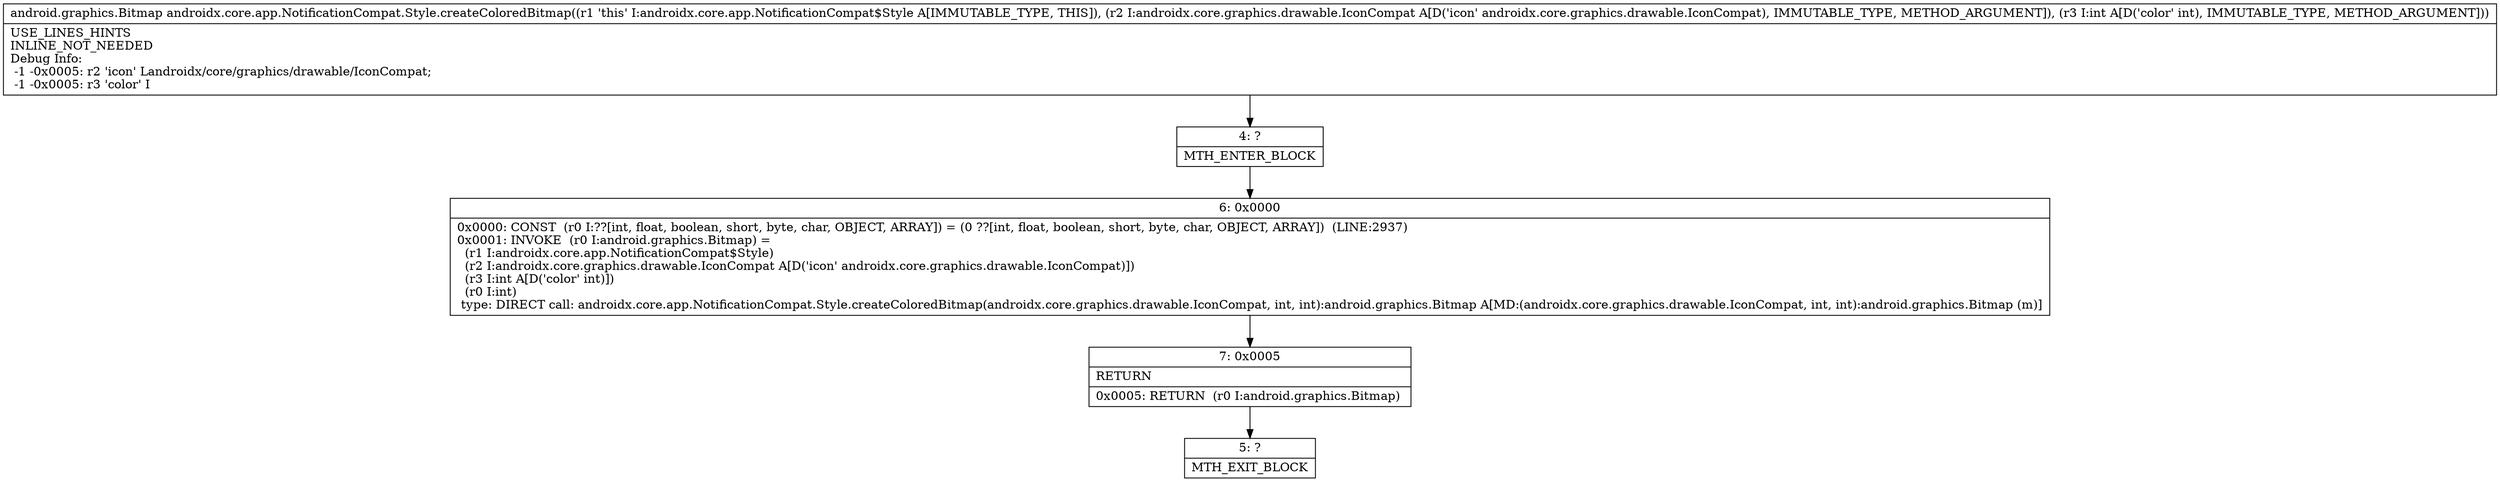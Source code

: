 digraph "CFG forandroidx.core.app.NotificationCompat.Style.createColoredBitmap(Landroidx\/core\/graphics\/drawable\/IconCompat;I)Landroid\/graphics\/Bitmap;" {
Node_4 [shape=record,label="{4\:\ ?|MTH_ENTER_BLOCK\l}"];
Node_6 [shape=record,label="{6\:\ 0x0000|0x0000: CONST  (r0 I:??[int, float, boolean, short, byte, char, OBJECT, ARRAY]) = (0 ??[int, float, boolean, short, byte, char, OBJECT, ARRAY])  (LINE:2937)\l0x0001: INVOKE  (r0 I:android.graphics.Bitmap) = \l  (r1 I:androidx.core.app.NotificationCompat$Style)\l  (r2 I:androidx.core.graphics.drawable.IconCompat A[D('icon' androidx.core.graphics.drawable.IconCompat)])\l  (r3 I:int A[D('color' int)])\l  (r0 I:int)\l type: DIRECT call: androidx.core.app.NotificationCompat.Style.createColoredBitmap(androidx.core.graphics.drawable.IconCompat, int, int):android.graphics.Bitmap A[MD:(androidx.core.graphics.drawable.IconCompat, int, int):android.graphics.Bitmap (m)]\l}"];
Node_7 [shape=record,label="{7\:\ 0x0005|RETURN\l|0x0005: RETURN  (r0 I:android.graphics.Bitmap) \l}"];
Node_5 [shape=record,label="{5\:\ ?|MTH_EXIT_BLOCK\l}"];
MethodNode[shape=record,label="{android.graphics.Bitmap androidx.core.app.NotificationCompat.Style.createColoredBitmap((r1 'this' I:androidx.core.app.NotificationCompat$Style A[IMMUTABLE_TYPE, THIS]), (r2 I:androidx.core.graphics.drawable.IconCompat A[D('icon' androidx.core.graphics.drawable.IconCompat), IMMUTABLE_TYPE, METHOD_ARGUMENT]), (r3 I:int A[D('color' int), IMMUTABLE_TYPE, METHOD_ARGUMENT]))  | USE_LINES_HINTS\lINLINE_NOT_NEEDED\lDebug Info:\l  \-1 \-0x0005: r2 'icon' Landroidx\/core\/graphics\/drawable\/IconCompat;\l  \-1 \-0x0005: r3 'color' I\l}"];
MethodNode -> Node_4;Node_4 -> Node_6;
Node_6 -> Node_7;
Node_7 -> Node_5;
}

